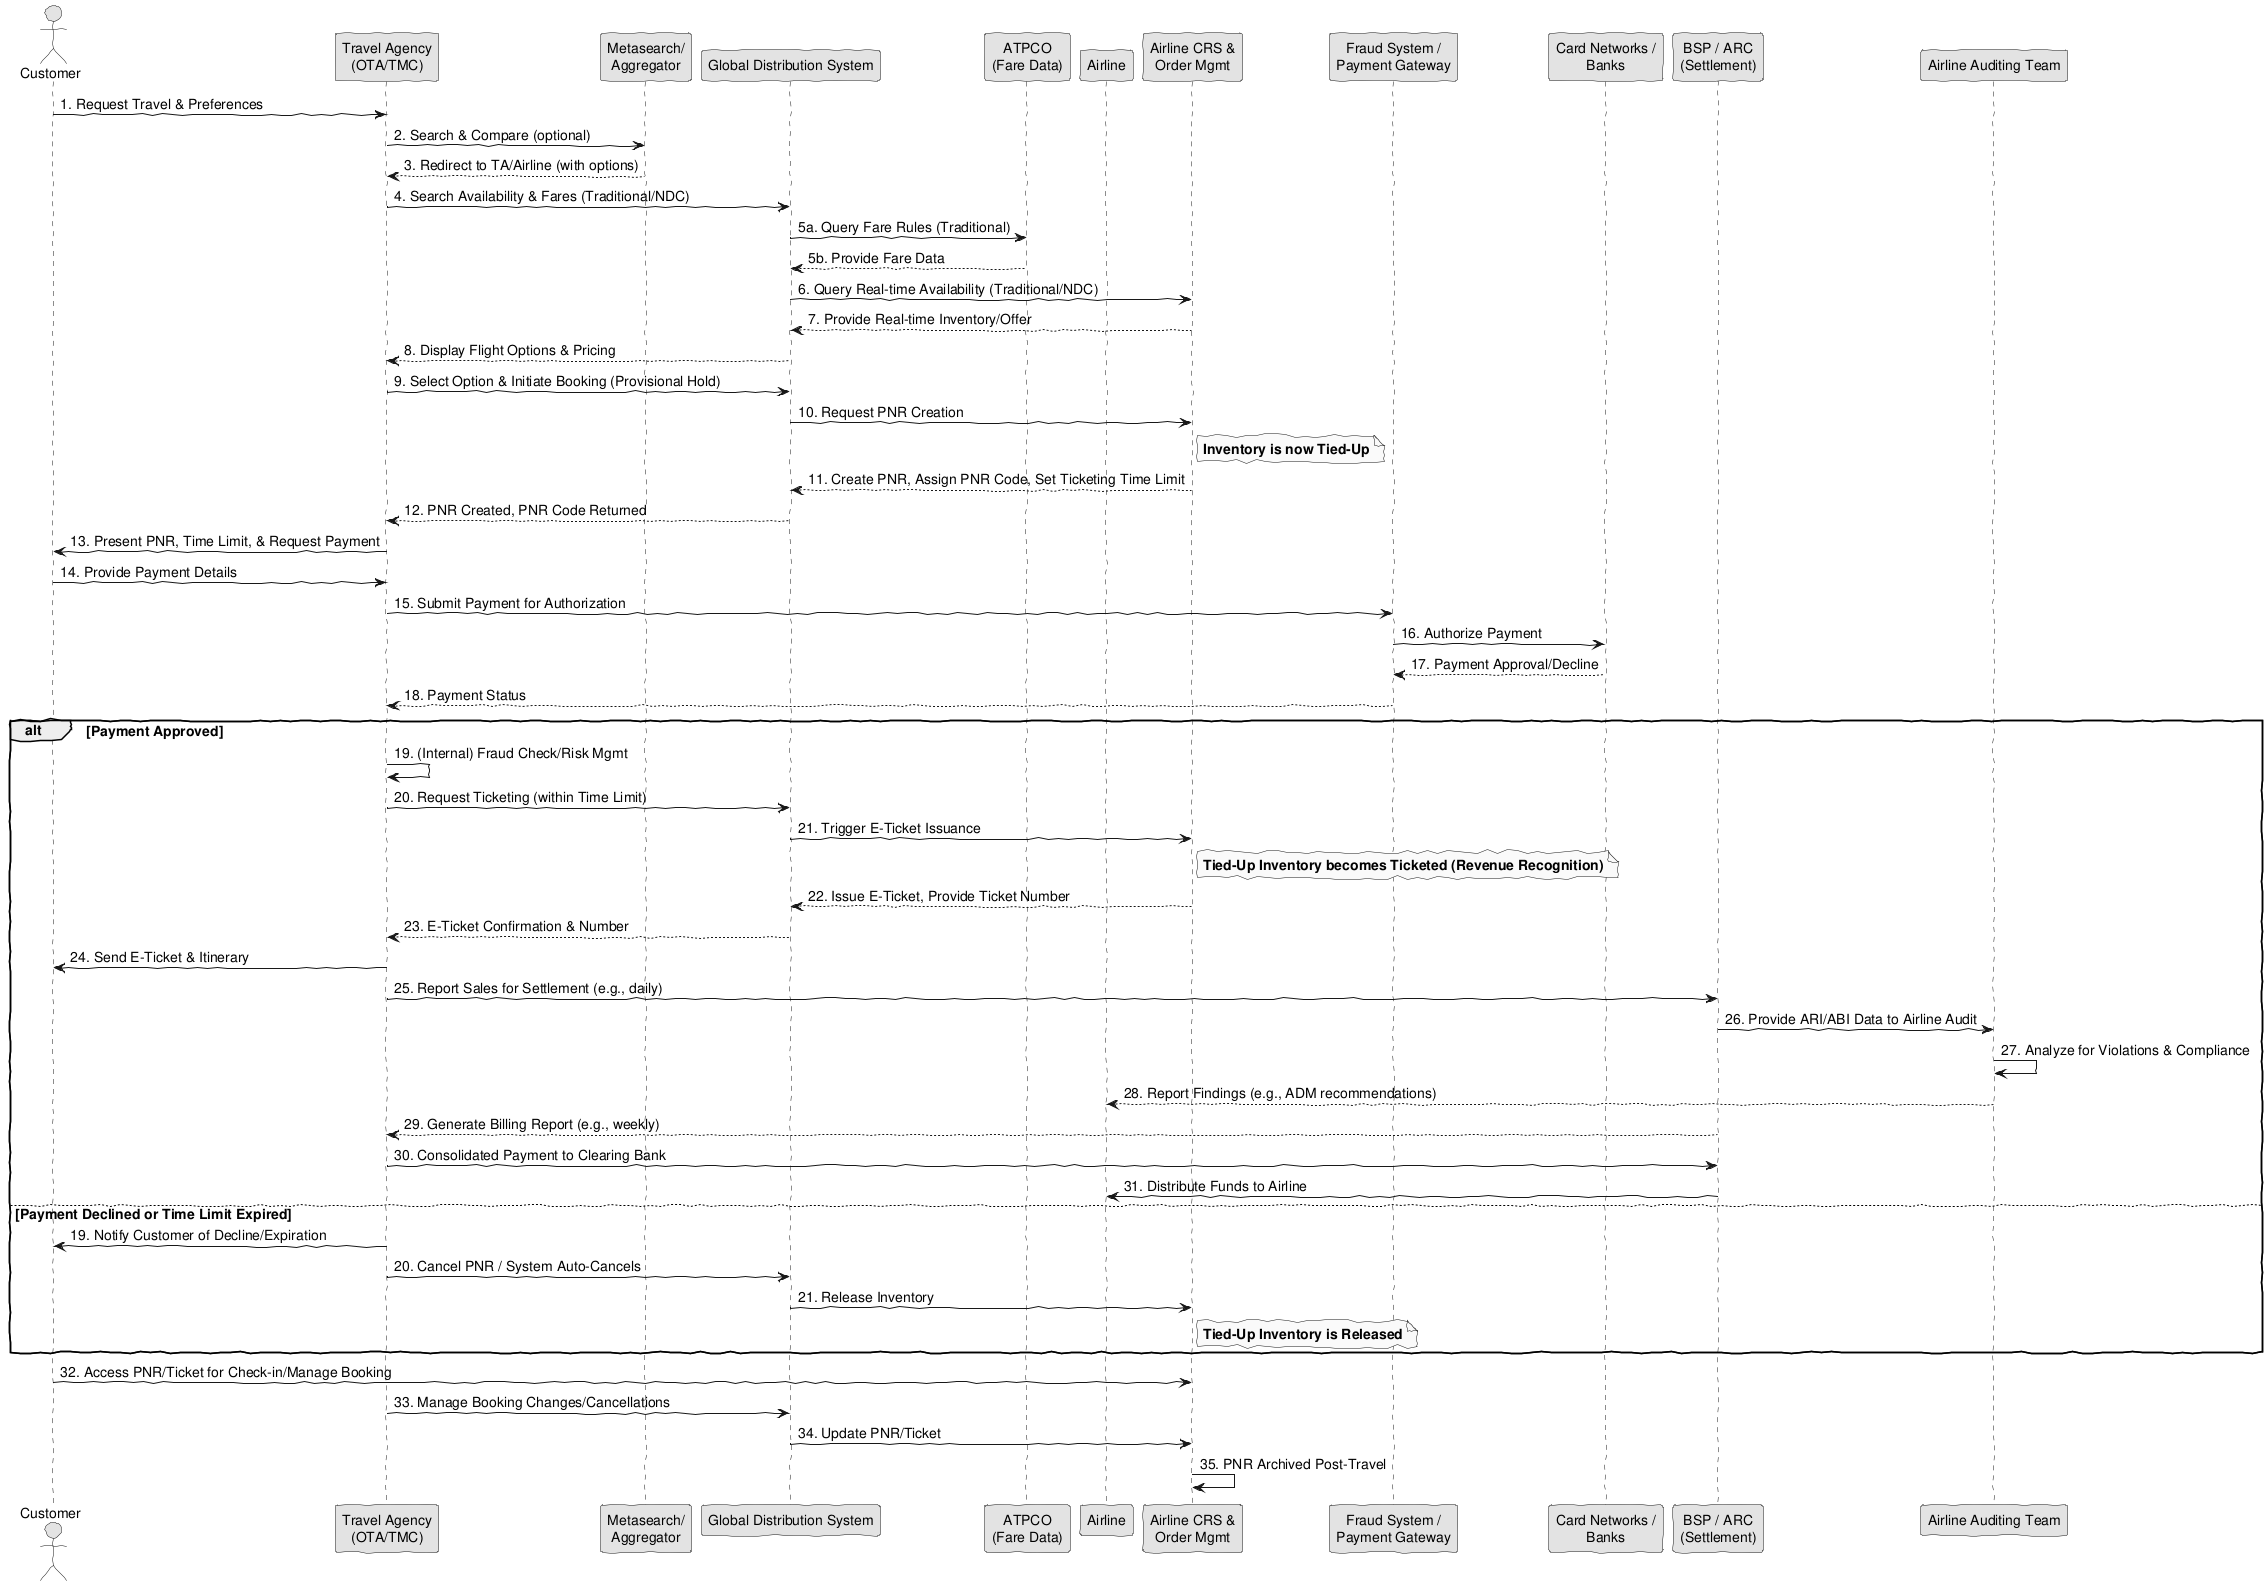 @startuml
skinparam handwritten true
skinparam monochrome true
skinparam packageStyle rect
skinparam defaultFontName "Nimbus Sans"
skinparam defaultFontSize 14

actor Customer as C
participant "Travel Agency\n(OTA/TMC)" as TA
participant "Metasearch/\nAggregator" as Agg
participant "Global Distribution System" as GDS
participant "ATPCO\n(Fare Data)" as ATPCO
participant "Airline" as Airline
participant "Airline CRS &\nOrder Mgmt" as AirlineCRS
participant "Fraud System /\nPayment Gateway" as FG
participant "Card Networks /\nBanks" as Banks
participant "BSP / ARC\n(Settlement)" as Settle
participant "Airline Auditing Team" as Audit

C -> TA: 1. Request Travel & Preferences
TA -> Agg: 2. Search & Compare (optional)
Agg --> TA: 3. Redirect to TA/Airline (with options)
TA -> GDS: 4. Search Availability & Fares (Traditional/NDC)
GDS -> ATPCO: 5a. Query Fare Rules (Traditional)
ATPCO --> GDS: 5b. Provide Fare Data
GDS -> AirlineCRS: 6. Query Real-time Availability (Traditional/NDC)
AirlineCRS --> GDS: 7. Provide Real-time Inventory/Offer
GDS --> TA: 8. Display Flight Options & Pricing

TA -> GDS: 9. Select Option & Initiate Booking (Provisional Hold)
GDS -> AirlineCRS: 10. Request PNR Creation
note right of AirlineCRS: **Inventory is now Tied-Up**
AirlineCRS --> GDS: 11. Create PNR, Assign PNR Code, Set Ticketing Time Limit
GDS --> TA: 12. PNR Created, PNR Code Returned

TA -> C: 13. Present PNR, Time Limit, & Request Payment
C -> TA: 14. Provide Payment Details

TA -> FG: 15. Submit Payment for Authorization
FG -> Banks: 16. Authorize Payment
Banks --> FG: 17. Payment Approval/Decline
FG --> TA: 18. Payment Status

alt Payment Approved
    TA -> TA: 19. (Internal) Fraud Check/Risk Mgmt
    TA -> GDS: 20. Request Ticketing (within Time Limit)
    GDS -> AirlineCRS: 21. Trigger E-Ticket Issuance
    note right of AirlineCRS: **Tied-Up Inventory becomes Ticketed (Revenue Recognition)**
    AirlineCRS --> GDS: 22. Issue E-Ticket, Provide Ticket Number
    GDS --> TA: 23. E-Ticket Confirmation & Number

    TA -> C: 24. Send E-Ticket & Itinerary
    TA -> Settle: 25. Report Sales for Settlement (e.g., daily)
    Settle -> Audit: 26. Provide ARI/ABI Data to Airline Audit
    Audit -> Audit: 27. Analyze for Violations & Compliance
    Audit --> Airline: 28. Report Findings (e.g., ADM recommendations)
    Settle --> TA: 29. Generate Billing Report (e.g., weekly)
    TA -> Settle: 30. Consolidated Payment to Clearing Bank
    Settle -> Airline: 31. Distribute Funds to Airline
else Payment Declined or Time Limit Expired
    TA -> C: 19. Notify Customer of Decline/Expiration
    TA -> GDS: 20. Cancel PNR / System Auto-Cancels
    GDS -> AirlineCRS: 21. Release Inventory
    note right of AirlineCRS: **Tied-Up Inventory is Released**
end

C -> AirlineCRS: 32. Access PNR/Ticket for Check-in/Manage Booking
TA -> GDS: 33. Manage Booking Changes/Cancellations
GDS -> AirlineCRS: 34. Update PNR/Ticket
AirlineCRS -> AirlineCRS: 35. PNR Archived Post-Travel

@enduml